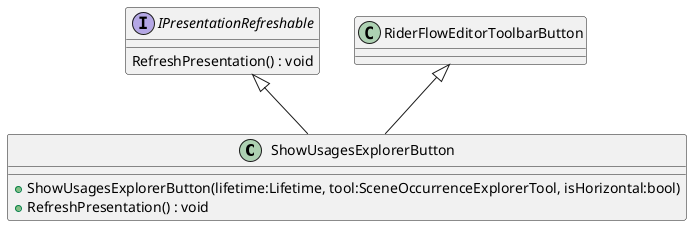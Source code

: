 @startuml
class ShowUsagesExplorerButton {
    + ShowUsagesExplorerButton(lifetime:Lifetime, tool:SceneOccurrenceExplorerTool, isHorizontal:bool)
    + RefreshPresentation() : void
}
interface IPresentationRefreshable {
    RefreshPresentation() : void
}
RiderFlowEditorToolbarButton <|-- ShowUsagesExplorerButton
IPresentationRefreshable <|-- ShowUsagesExplorerButton
@enduml
